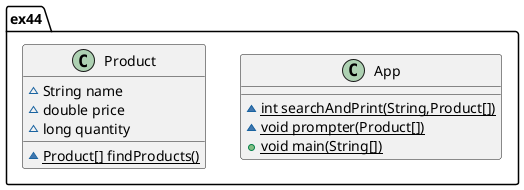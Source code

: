 @startuml
class ex44.App {
~ {static} int searchAndPrint(String,Product[])
~ {static} void prompter(Product[])
+ {static} void main(String[])
}
class ex44.Product {
~ String name
~ double price
~ long quantity
~ {static} Product[] findProducts()
}
@enduml
